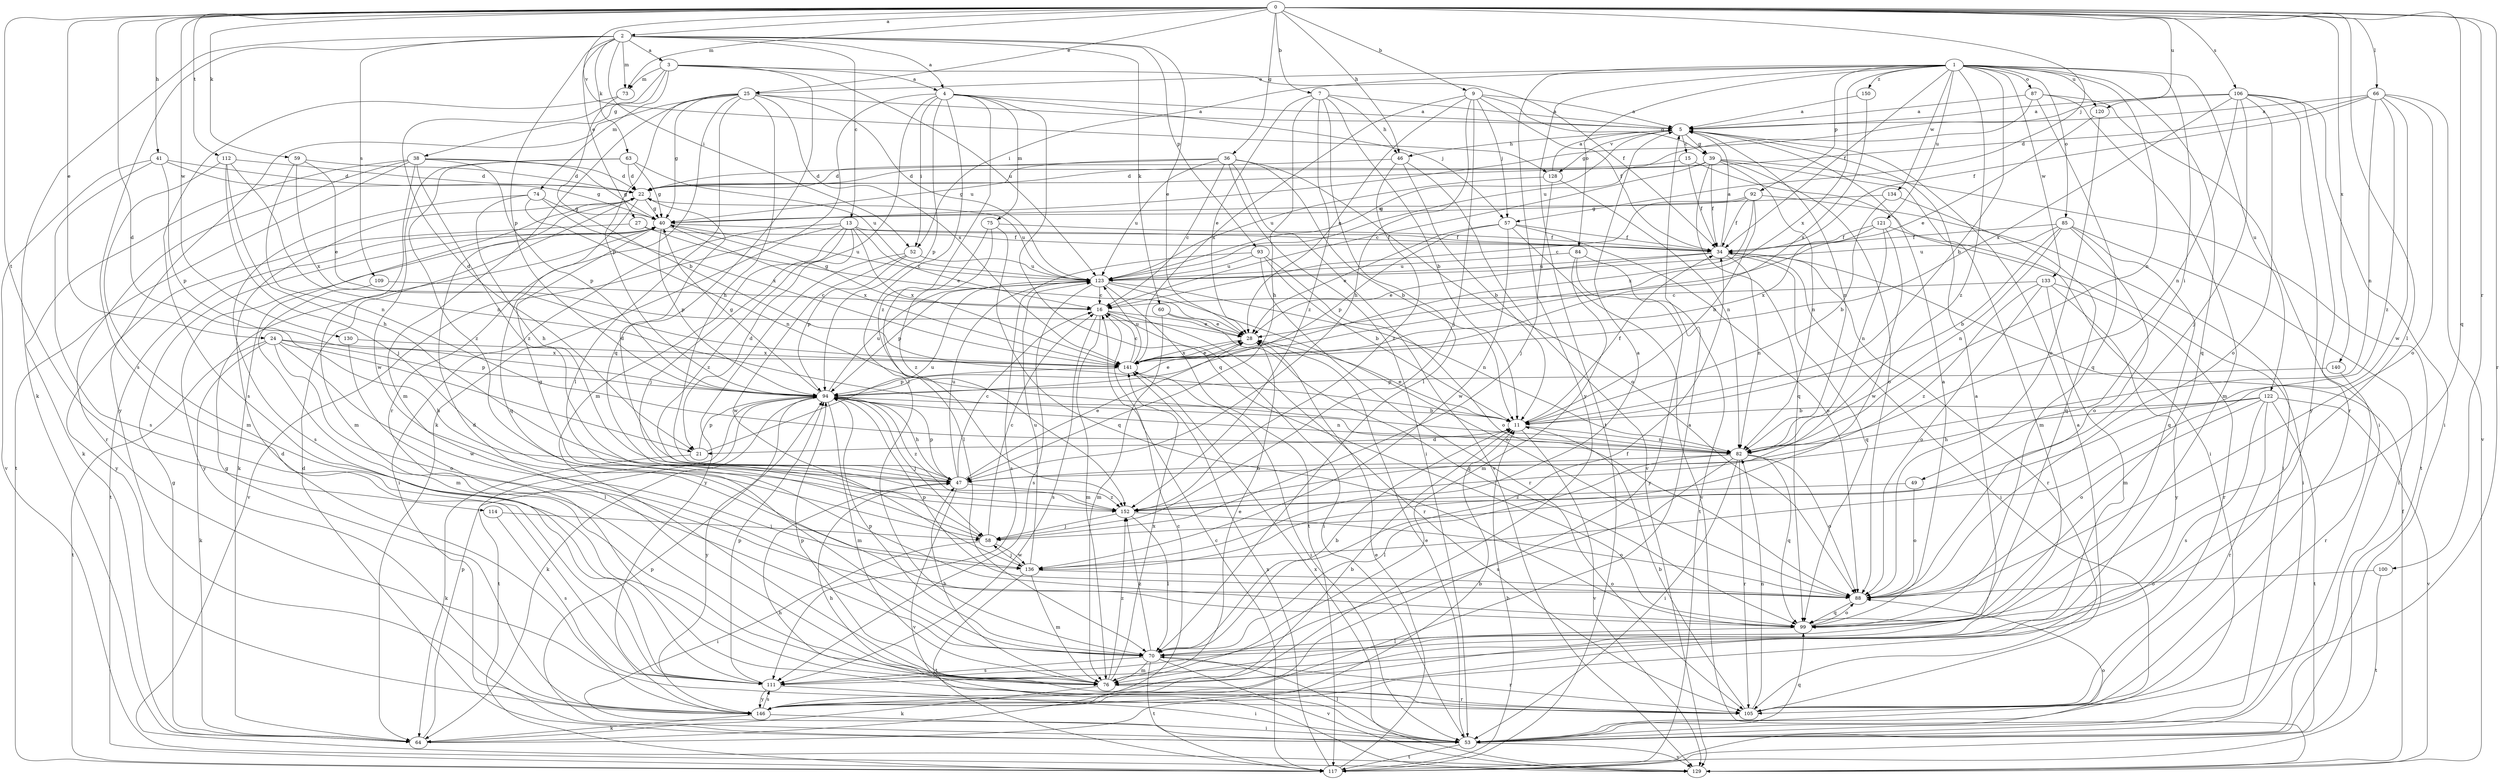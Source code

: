 strict digraph  {
0;
1;
2;
3;
4;
5;
7;
9;
11;
13;
15;
16;
21;
22;
24;
25;
27;
28;
34;
36;
38;
39;
40;
41;
46;
47;
49;
52;
53;
57;
58;
59;
60;
63;
64;
66;
70;
73;
74;
75;
76;
82;
84;
85;
87;
88;
92;
93;
94;
99;
100;
105;
106;
109;
111;
112;
114;
117;
120;
121;
122;
123;
128;
129;
130;
133;
134;
136;
140;
141;
146;
150;
152;
0 -> 2  [label=a];
0 -> 7  [label=b];
0 -> 9  [label=b];
0 -> 21  [label=d];
0 -> 24  [label=e];
0 -> 25  [label=e];
0 -> 36  [label=g];
0 -> 41  [label=h];
0 -> 46  [label=h];
0 -> 57  [label=j];
0 -> 59  [label=k];
0 -> 66  [label=l];
0 -> 70  [label=l];
0 -> 73  [label=m];
0 -> 99  [label=q];
0 -> 100  [label=r];
0 -> 105  [label=r];
0 -> 106  [label=s];
0 -> 112  [label=t];
0 -> 114  [label=t];
0 -> 120  [label=u];
0 -> 128  [label=v];
0 -> 130  [label=w];
0 -> 140  [label=x];
1 -> 11  [label=b];
1 -> 25  [label=e];
1 -> 34  [label=f];
1 -> 49  [label=i];
1 -> 52  [label=i];
1 -> 82  [label=n];
1 -> 84  [label=o];
1 -> 85  [label=o];
1 -> 87  [label=o];
1 -> 92  [label=p];
1 -> 99  [label=q];
1 -> 117  [label=t];
1 -> 120  [label=u];
1 -> 121  [label=u];
1 -> 122  [label=u];
1 -> 133  [label=w];
1 -> 134  [label=w];
1 -> 141  [label=x];
1 -> 146  [label=y];
1 -> 150  [label=z];
1 -> 152  [label=z];
2 -> 3  [label=a];
2 -> 4  [label=a];
2 -> 13  [label=c];
2 -> 27  [label=e];
2 -> 28  [label=e];
2 -> 52  [label=i];
2 -> 60  [label=k];
2 -> 63  [label=k];
2 -> 64  [label=k];
2 -> 73  [label=m];
2 -> 93  [label=p];
2 -> 94  [label=p];
2 -> 109  [label=s];
2 -> 111  [label=s];
3 -> 4  [label=a];
3 -> 21  [label=d];
3 -> 34  [label=f];
3 -> 38  [label=g];
3 -> 73  [label=m];
3 -> 74  [label=m];
3 -> 99  [label=q];
3 -> 123  [label=u];
4 -> 5  [label=a];
4 -> 52  [label=i];
4 -> 57  [label=j];
4 -> 64  [label=k];
4 -> 70  [label=l];
4 -> 75  [label=m];
4 -> 76  [label=m];
4 -> 94  [label=p];
4 -> 99  [label=q];
4 -> 152  [label=z];
5 -> 15  [label=c];
5 -> 39  [label=g];
5 -> 46  [label=h];
5 -> 82  [label=n];
5 -> 123  [label=u];
5 -> 128  [label=v];
7 -> 5  [label=a];
7 -> 11  [label=b];
7 -> 28  [label=e];
7 -> 46  [label=h];
7 -> 47  [label=h];
7 -> 70  [label=l];
7 -> 152  [label=z];
9 -> 5  [label=a];
9 -> 28  [label=e];
9 -> 34  [label=f];
9 -> 39  [label=g];
9 -> 47  [label=h];
9 -> 57  [label=j];
9 -> 58  [label=j];
9 -> 141  [label=x];
11 -> 21  [label=d];
11 -> 28  [label=e];
11 -> 34  [label=f];
11 -> 82  [label=n];
11 -> 129  [label=v];
13 -> 16  [label=c];
13 -> 21  [label=d];
13 -> 34  [label=f];
13 -> 53  [label=i];
13 -> 58  [label=j];
13 -> 129  [label=v];
13 -> 141  [label=x];
13 -> 152  [label=z];
15 -> 22  [label=d];
15 -> 34  [label=f];
15 -> 76  [label=m];
16 -> 28  [label=e];
16 -> 40  [label=g];
16 -> 53  [label=i];
16 -> 76  [label=m];
16 -> 105  [label=r];
16 -> 111  [label=s];
21 -> 64  [label=k];
21 -> 94  [label=p];
21 -> 123  [label=u];
22 -> 40  [label=g];
22 -> 64  [label=k];
22 -> 99  [label=q];
22 -> 123  [label=u];
24 -> 47  [label=h];
24 -> 64  [label=k];
24 -> 88  [label=o];
24 -> 94  [label=p];
24 -> 117  [label=t];
24 -> 136  [label=w];
24 -> 141  [label=x];
25 -> 5  [label=a];
25 -> 40  [label=g];
25 -> 47  [label=h];
25 -> 70  [label=l];
25 -> 76  [label=m];
25 -> 94  [label=p];
25 -> 105  [label=r];
25 -> 123  [label=u];
25 -> 141  [label=x];
25 -> 146  [label=y];
27 -> 28  [label=e];
27 -> 34  [label=f];
27 -> 146  [label=y];
28 -> 141  [label=x];
34 -> 5  [label=a];
34 -> 28  [label=e];
34 -> 53  [label=i];
34 -> 82  [label=n];
34 -> 99  [label=q];
34 -> 105  [label=r];
34 -> 123  [label=u];
36 -> 11  [label=b];
36 -> 16  [label=c];
36 -> 22  [label=d];
36 -> 40  [label=g];
36 -> 53  [label=i];
36 -> 88  [label=o];
36 -> 123  [label=u];
36 -> 129  [label=v];
38 -> 22  [label=d];
38 -> 40  [label=g];
38 -> 64  [label=k];
38 -> 76  [label=m];
38 -> 94  [label=p];
38 -> 105  [label=r];
38 -> 117  [label=t];
38 -> 152  [label=z];
39 -> 16  [label=c];
39 -> 22  [label=d];
39 -> 34  [label=f];
39 -> 53  [label=i];
39 -> 82  [label=n];
39 -> 88  [label=o];
39 -> 99  [label=q];
39 -> 117  [label=t];
40 -> 34  [label=f];
40 -> 94  [label=p];
40 -> 117  [label=t];
40 -> 123  [label=u];
40 -> 141  [label=x];
40 -> 146  [label=y];
41 -> 22  [label=d];
41 -> 40  [label=g];
41 -> 94  [label=p];
41 -> 111  [label=s];
41 -> 129  [label=v];
46 -> 11  [label=b];
46 -> 22  [label=d];
46 -> 129  [label=v];
46 -> 152  [label=z];
47 -> 16  [label=c];
47 -> 22  [label=d];
47 -> 28  [label=e];
47 -> 94  [label=p];
47 -> 123  [label=u];
47 -> 129  [label=v];
47 -> 152  [label=z];
49 -> 88  [label=o];
49 -> 152  [label=z];
52 -> 94  [label=p];
52 -> 123  [label=u];
52 -> 136  [label=w];
52 -> 146  [label=y];
53 -> 22  [label=d];
53 -> 28  [label=e];
53 -> 47  [label=h];
53 -> 70  [label=l];
53 -> 88  [label=o];
53 -> 94  [label=p];
53 -> 99  [label=q];
53 -> 117  [label=t];
53 -> 129  [label=v];
57 -> 28  [label=e];
57 -> 34  [label=f];
57 -> 88  [label=o];
57 -> 94  [label=p];
57 -> 129  [label=v];
57 -> 136  [label=w];
58 -> 16  [label=c];
58 -> 40  [label=g];
58 -> 53  [label=i];
58 -> 136  [label=w];
59 -> 22  [label=d];
59 -> 28  [label=e];
59 -> 82  [label=n];
59 -> 141  [label=x];
60 -> 28  [label=e];
60 -> 76  [label=m];
60 -> 99  [label=q];
63 -> 22  [label=d];
63 -> 40  [label=g];
63 -> 123  [label=u];
63 -> 136  [label=w];
63 -> 152  [label=z];
64 -> 11  [label=b];
64 -> 16  [label=c];
64 -> 40  [label=g];
64 -> 94  [label=p];
66 -> 5  [label=a];
66 -> 22  [label=d];
66 -> 34  [label=f];
66 -> 82  [label=n];
66 -> 88  [label=o];
66 -> 129  [label=v];
66 -> 136  [label=w];
66 -> 152  [label=z];
70 -> 5  [label=a];
70 -> 11  [label=b];
70 -> 22  [label=d];
70 -> 34  [label=f];
70 -> 76  [label=m];
70 -> 94  [label=p];
70 -> 105  [label=r];
70 -> 111  [label=s];
70 -> 117  [label=t];
70 -> 129  [label=v];
70 -> 152  [label=z];
73 -> 11  [label=b];
73 -> 111  [label=s];
74 -> 40  [label=g];
74 -> 47  [label=h];
74 -> 82  [label=n];
74 -> 111  [label=s];
74 -> 141  [label=x];
75 -> 34  [label=f];
75 -> 70  [label=l];
75 -> 99  [label=q];
75 -> 152  [label=z];
76 -> 28  [label=e];
76 -> 47  [label=h];
76 -> 64  [label=k];
76 -> 94  [label=p];
76 -> 105  [label=r];
76 -> 141  [label=x];
76 -> 152  [label=z];
82 -> 47  [label=h];
82 -> 53  [label=i];
82 -> 70  [label=l];
82 -> 88  [label=o];
82 -> 99  [label=q];
82 -> 105  [label=r];
82 -> 111  [label=s];
84 -> 76  [label=m];
84 -> 117  [label=t];
84 -> 123  [label=u];
84 -> 146  [label=y];
85 -> 11  [label=b];
85 -> 34  [label=f];
85 -> 53  [label=i];
85 -> 82  [label=n];
85 -> 88  [label=o];
85 -> 99  [label=q];
85 -> 123  [label=u];
87 -> 5  [label=a];
87 -> 53  [label=i];
87 -> 76  [label=m];
87 -> 99  [label=q];
87 -> 123  [label=u];
88 -> 94  [label=p];
88 -> 99  [label=q];
92 -> 11  [label=b];
92 -> 16  [label=c];
92 -> 34  [label=f];
92 -> 40  [label=g];
92 -> 53  [label=i];
92 -> 141  [label=x];
93 -> 11  [label=b];
93 -> 88  [label=o];
93 -> 105  [label=r];
93 -> 111  [label=s];
93 -> 123  [label=u];
94 -> 11  [label=b];
94 -> 28  [label=e];
94 -> 40  [label=g];
94 -> 47  [label=h];
94 -> 58  [label=j];
94 -> 64  [label=k];
94 -> 76  [label=m];
94 -> 82  [label=n];
94 -> 117  [label=t];
94 -> 123  [label=u];
94 -> 146  [label=y];
94 -> 152  [label=z];
99 -> 5  [label=a];
99 -> 70  [label=l];
99 -> 88  [label=o];
100 -> 88  [label=o];
100 -> 117  [label=t];
105 -> 5  [label=a];
105 -> 11  [label=b];
105 -> 47  [label=h];
105 -> 82  [label=n];
106 -> 5  [label=a];
106 -> 40  [label=g];
106 -> 53  [label=i];
106 -> 58  [label=j];
106 -> 82  [label=n];
106 -> 88  [label=o];
106 -> 105  [label=r];
106 -> 141  [label=x];
106 -> 146  [label=y];
109 -> 16  [label=c];
109 -> 76  [label=m];
111 -> 53  [label=i];
111 -> 94  [label=p];
111 -> 146  [label=y];
112 -> 22  [label=d];
112 -> 47  [label=h];
112 -> 58  [label=j];
112 -> 76  [label=m];
112 -> 82  [label=n];
114 -> 58  [label=j];
114 -> 111  [label=s];
117 -> 11  [label=b];
117 -> 16  [label=c];
117 -> 28  [label=e];
117 -> 141  [label=x];
120 -> 28  [label=e];
120 -> 88  [label=o];
121 -> 34  [label=f];
121 -> 53  [label=i];
121 -> 82  [label=n];
121 -> 136  [label=w];
121 -> 141  [label=x];
122 -> 11  [label=b];
122 -> 47  [label=h];
122 -> 88  [label=o];
122 -> 105  [label=r];
122 -> 111  [label=s];
122 -> 117  [label=t];
122 -> 129  [label=v];
123 -> 16  [label=c];
123 -> 82  [label=n];
123 -> 88  [label=o];
123 -> 94  [label=p];
123 -> 111  [label=s];
123 -> 117  [label=t];
128 -> 5  [label=a];
128 -> 58  [label=j];
128 -> 82  [label=n];
128 -> 123  [label=u];
129 -> 34  [label=f];
129 -> 141  [label=x];
130 -> 70  [label=l];
130 -> 141  [label=x];
133 -> 16  [label=c];
133 -> 76  [label=m];
133 -> 88  [label=o];
133 -> 105  [label=r];
133 -> 146  [label=y];
133 -> 152  [label=z];
134 -> 11  [label=b];
134 -> 40  [label=g];
134 -> 99  [label=q];
136 -> 5  [label=a];
136 -> 58  [label=j];
136 -> 76  [label=m];
136 -> 88  [label=o];
136 -> 117  [label=t];
136 -> 123  [label=u];
140 -> 94  [label=p];
140 -> 105  [label=r];
141 -> 16  [label=c];
141 -> 28  [label=e];
141 -> 53  [label=i];
141 -> 94  [label=p];
141 -> 123  [label=u];
146 -> 5  [label=a];
146 -> 11  [label=b];
146 -> 22  [label=d];
146 -> 40  [label=g];
146 -> 53  [label=i];
146 -> 64  [label=k];
146 -> 111  [label=s];
150 -> 5  [label=a];
150 -> 141  [label=x];
152 -> 58  [label=j];
152 -> 70  [label=l];
152 -> 88  [label=o];
}

